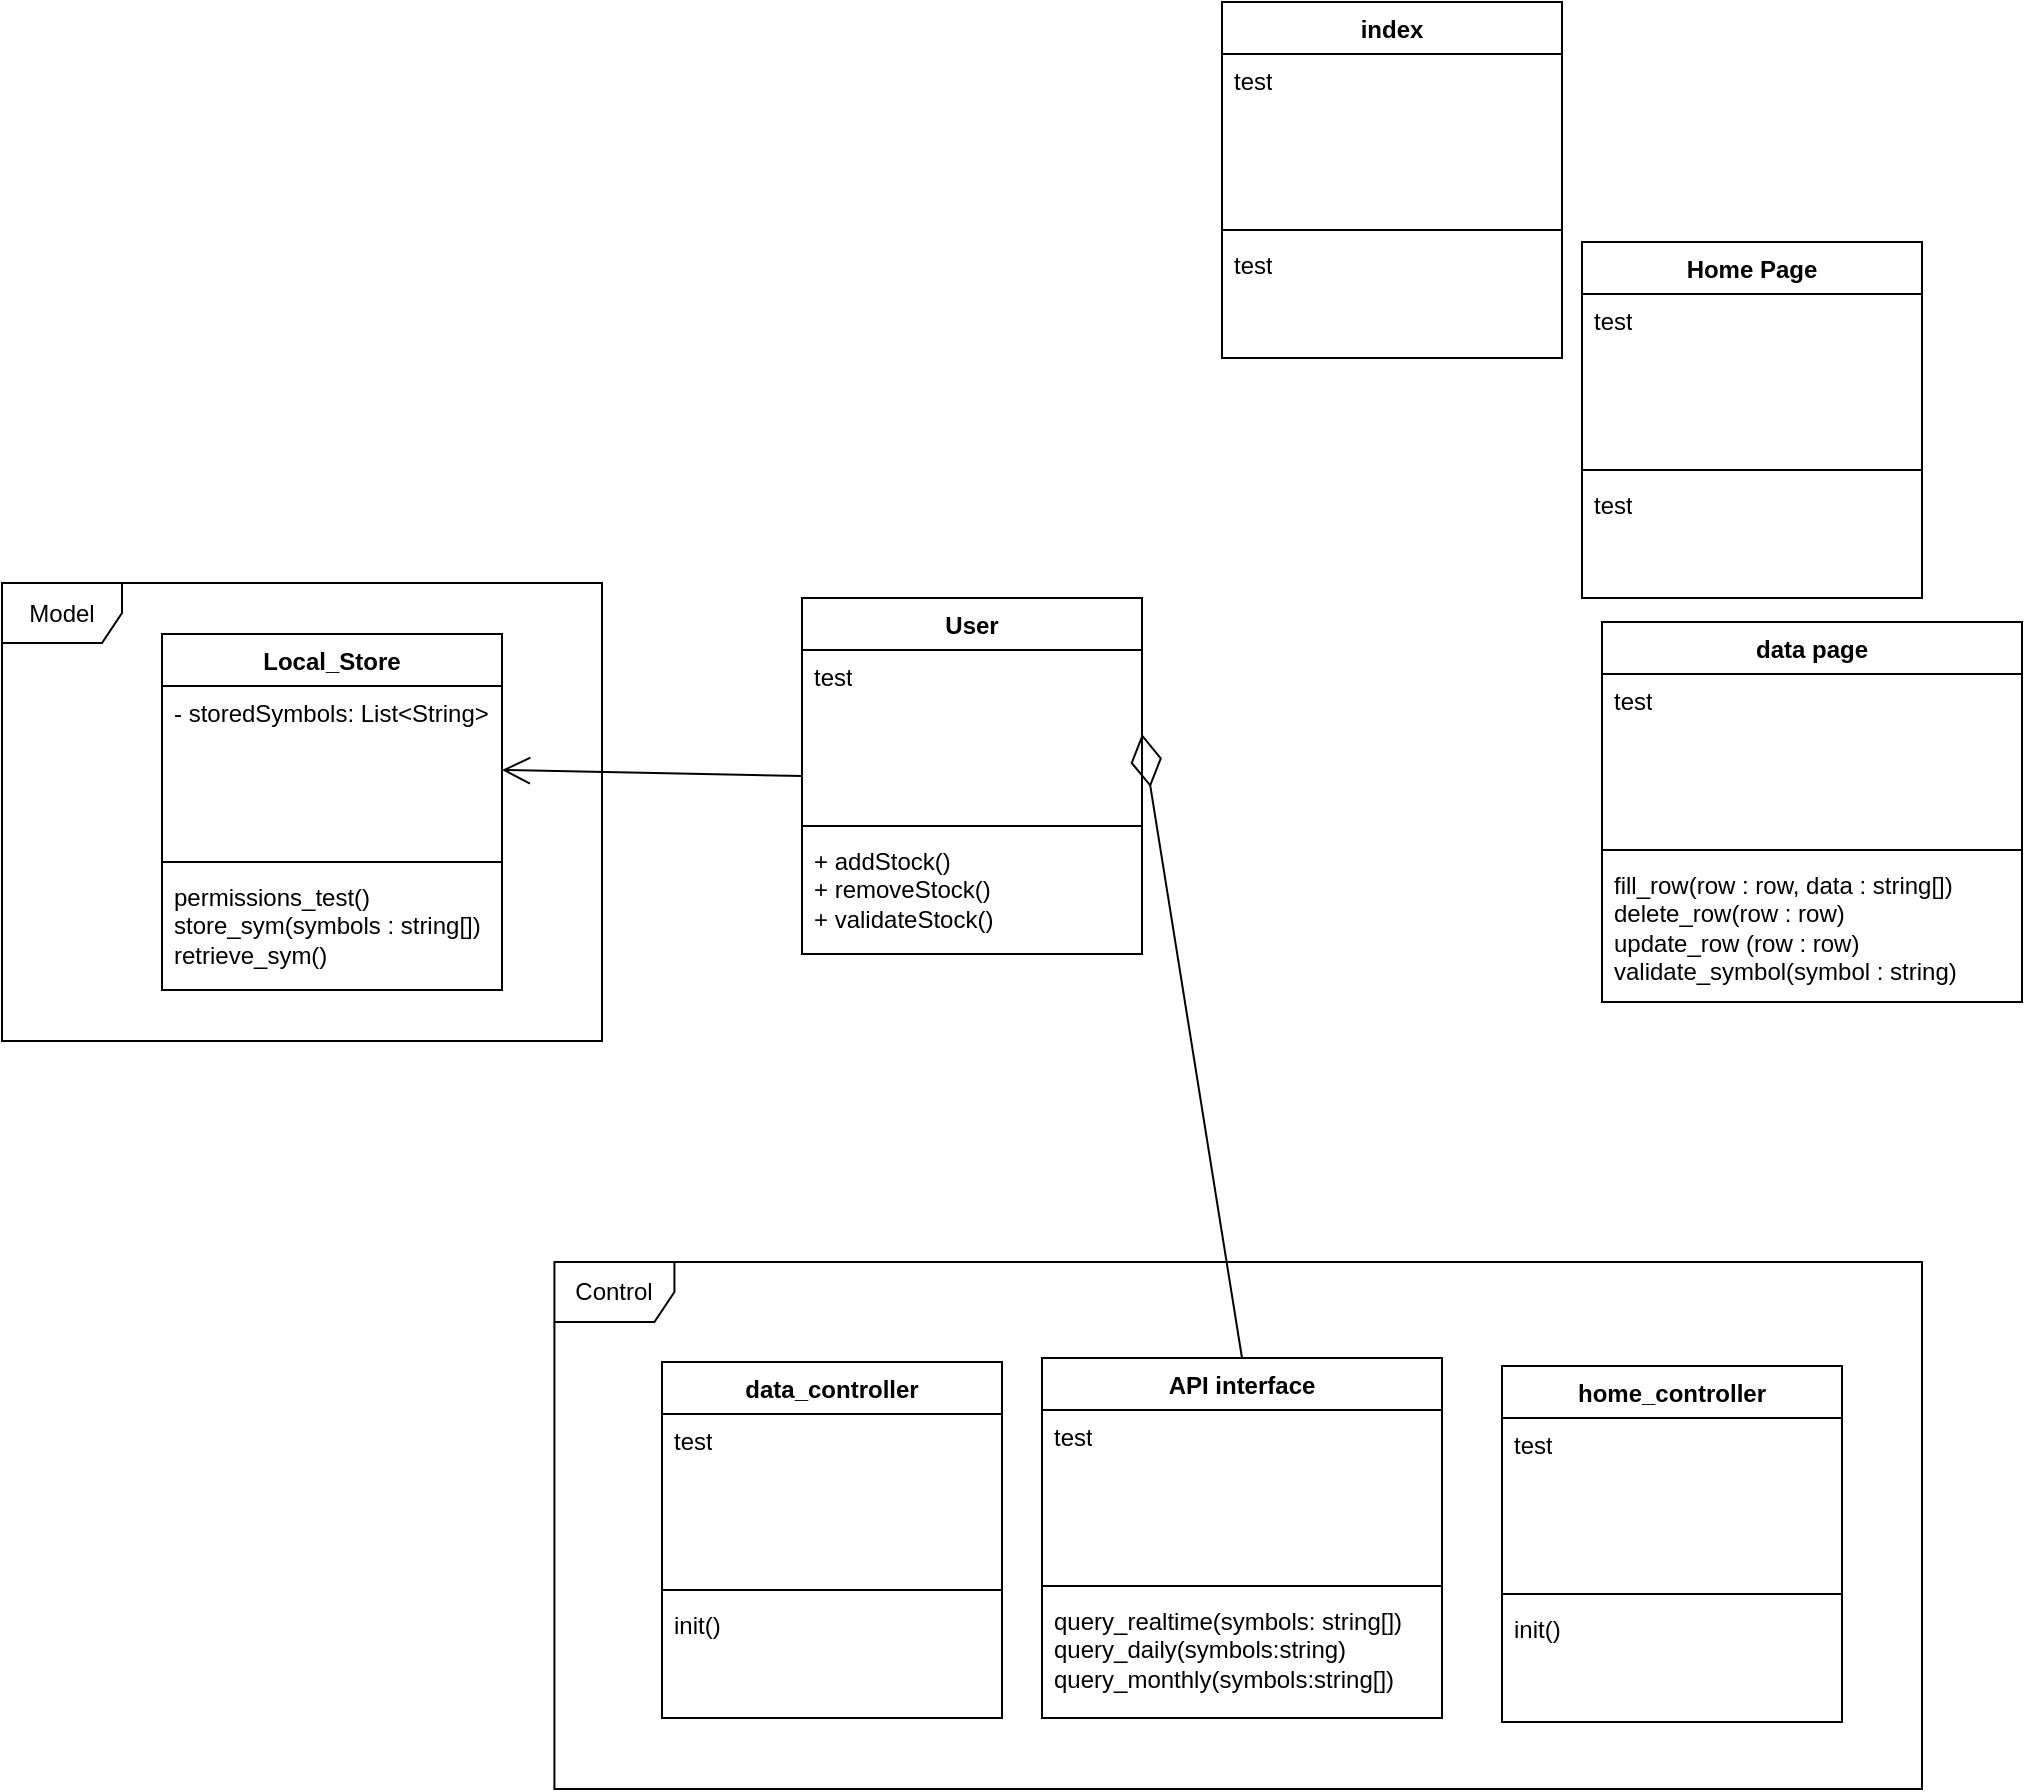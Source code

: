 <mxfile version="24.8.6">
  <diagram name="Page-1" id="gdHff9vPdP-gqgaTmluo">
    <mxGraphModel dx="1442" dy="823" grid="1" gridSize="10" guides="1" tooltips="1" connect="1" arrows="1" fold="1" page="1" pageScale="1" pageWidth="850" pageHeight="1100" math="0" shadow="0">
      <root>
        <mxCell id="0" />
        <mxCell id="1" parent="0" />
        <mxCell id="GlIA1xJzYTSHRqPbz7Dy-1" value="Local_Store" style="swimlane;fontStyle=1;align=center;verticalAlign=top;childLayout=stackLayout;horizontal=1;startSize=26;horizontalStack=0;resizeParent=1;resizeParentMax=0;resizeLast=0;collapsible=1;marginBottom=0;whiteSpace=wrap;html=1;" vertex="1" parent="1">
          <mxGeometry x="-200" y="636" width="170" height="178" as="geometry" />
        </mxCell>
        <mxCell id="GlIA1xJzYTSHRqPbz7Dy-2" value="- storedSymbols: List&amp;lt;String&amp;gt;" style="text;strokeColor=none;fillColor=none;align=left;verticalAlign=top;spacingLeft=4;spacingRight=4;overflow=hidden;rotatable=0;points=[[0,0.5],[1,0.5]];portConstraint=eastwest;whiteSpace=wrap;html=1;" vertex="1" parent="GlIA1xJzYTSHRqPbz7Dy-1">
          <mxGeometry y="26" width="170" height="84" as="geometry" />
        </mxCell>
        <mxCell id="GlIA1xJzYTSHRqPbz7Dy-3" value="" style="line;strokeWidth=1;fillColor=none;align=left;verticalAlign=middle;spacingTop=-1;spacingLeft=3;spacingRight=3;rotatable=0;labelPosition=right;points=[];portConstraint=eastwest;strokeColor=inherit;" vertex="1" parent="GlIA1xJzYTSHRqPbz7Dy-1">
          <mxGeometry y="110" width="170" height="8" as="geometry" />
        </mxCell>
        <mxCell id="GlIA1xJzYTSHRqPbz7Dy-4" value="&lt;div&gt;permissions_test()&lt;/div&gt;&lt;div&gt;store_sym(symbols : string[])&lt;/div&gt;&lt;div&gt;retrieve_sym()&lt;br&gt;&lt;/div&gt;" style="text;strokeColor=none;fillColor=none;align=left;verticalAlign=top;spacingLeft=4;spacingRight=4;overflow=hidden;rotatable=0;points=[[0,0.5],[1,0.5]];portConstraint=eastwest;whiteSpace=wrap;html=1;" vertex="1" parent="GlIA1xJzYTSHRqPbz7Dy-1">
          <mxGeometry y="118" width="170" height="60" as="geometry" />
        </mxCell>
        <mxCell id="GlIA1xJzYTSHRqPbz7Dy-5" value="index" style="swimlane;fontStyle=1;align=center;verticalAlign=top;childLayout=stackLayout;horizontal=1;startSize=26;horizontalStack=0;resizeParent=1;resizeParentMax=0;resizeLast=0;collapsible=1;marginBottom=0;whiteSpace=wrap;html=1;" vertex="1" parent="1">
          <mxGeometry x="330" y="320" width="170" height="178" as="geometry" />
        </mxCell>
        <mxCell id="GlIA1xJzYTSHRqPbz7Dy-6" value="test" style="text;strokeColor=none;fillColor=none;align=left;verticalAlign=top;spacingLeft=4;spacingRight=4;overflow=hidden;rotatable=0;points=[[0,0.5],[1,0.5]];portConstraint=eastwest;whiteSpace=wrap;html=1;" vertex="1" parent="GlIA1xJzYTSHRqPbz7Dy-5">
          <mxGeometry y="26" width="170" height="84" as="geometry" />
        </mxCell>
        <mxCell id="GlIA1xJzYTSHRqPbz7Dy-7" value="" style="line;strokeWidth=1;fillColor=none;align=left;verticalAlign=middle;spacingTop=-1;spacingLeft=3;spacingRight=3;rotatable=0;labelPosition=right;points=[];portConstraint=eastwest;strokeColor=inherit;" vertex="1" parent="GlIA1xJzYTSHRqPbz7Dy-5">
          <mxGeometry y="110" width="170" height="8" as="geometry" />
        </mxCell>
        <mxCell id="GlIA1xJzYTSHRqPbz7Dy-8" value="test" style="text;strokeColor=none;fillColor=none;align=left;verticalAlign=top;spacingLeft=4;spacingRight=4;overflow=hidden;rotatable=0;points=[[0,0.5],[1,0.5]];portConstraint=eastwest;whiteSpace=wrap;html=1;" vertex="1" parent="GlIA1xJzYTSHRqPbz7Dy-5">
          <mxGeometry y="118" width="170" height="60" as="geometry" />
        </mxCell>
        <mxCell id="GlIA1xJzYTSHRqPbz7Dy-9" value="&lt;div&gt;data page&lt;/div&gt;&lt;div&gt;&lt;br&gt;&lt;/div&gt;" style="swimlane;fontStyle=1;align=center;verticalAlign=top;childLayout=stackLayout;horizontal=1;startSize=26;horizontalStack=0;resizeParent=1;resizeParentMax=0;resizeLast=0;collapsible=1;marginBottom=0;whiteSpace=wrap;html=1;" vertex="1" parent="1">
          <mxGeometry x="520" y="630" width="210" height="190" as="geometry" />
        </mxCell>
        <mxCell id="GlIA1xJzYTSHRqPbz7Dy-10" value="test" style="text;strokeColor=none;fillColor=none;align=left;verticalAlign=top;spacingLeft=4;spacingRight=4;overflow=hidden;rotatable=0;points=[[0,0.5],[1,0.5]];portConstraint=eastwest;whiteSpace=wrap;html=1;" vertex="1" parent="GlIA1xJzYTSHRqPbz7Dy-9">
          <mxGeometry y="26" width="210" height="84" as="geometry" />
        </mxCell>
        <mxCell id="GlIA1xJzYTSHRqPbz7Dy-11" value="" style="line;strokeWidth=1;fillColor=none;align=left;verticalAlign=middle;spacingTop=-1;spacingLeft=3;spacingRight=3;rotatable=0;labelPosition=right;points=[];portConstraint=eastwest;strokeColor=inherit;" vertex="1" parent="GlIA1xJzYTSHRqPbz7Dy-9">
          <mxGeometry y="110" width="210" height="8" as="geometry" />
        </mxCell>
        <mxCell id="GlIA1xJzYTSHRqPbz7Dy-12" value="&lt;div&gt;fill_row(row : row, data : string[])&lt;/div&gt;&lt;div&gt;delete_row(row : row)&lt;/div&gt;&lt;div&gt;update_row (row : row)&lt;/div&gt;&lt;div&gt;validate_symbol(symbol : string) &lt;br&gt;&lt;/div&gt;" style="text;strokeColor=none;fillColor=none;align=left;verticalAlign=top;spacingLeft=4;spacingRight=4;overflow=hidden;rotatable=0;points=[[0,0.5],[1,0.5]];portConstraint=eastwest;whiteSpace=wrap;html=1;" vertex="1" parent="GlIA1xJzYTSHRqPbz7Dy-9">
          <mxGeometry y="118" width="210" height="72" as="geometry" />
        </mxCell>
        <mxCell id="GlIA1xJzYTSHRqPbz7Dy-13" value="home_controller" style="swimlane;fontStyle=1;align=center;verticalAlign=top;childLayout=stackLayout;horizontal=1;startSize=26;horizontalStack=0;resizeParent=1;resizeParentMax=0;resizeLast=0;collapsible=1;marginBottom=0;whiteSpace=wrap;html=1;" vertex="1" parent="1">
          <mxGeometry x="470" y="1002" width="170" height="178" as="geometry" />
        </mxCell>
        <mxCell id="GlIA1xJzYTSHRqPbz7Dy-14" value="test" style="text;strokeColor=none;fillColor=none;align=left;verticalAlign=top;spacingLeft=4;spacingRight=4;overflow=hidden;rotatable=0;points=[[0,0.5],[1,0.5]];portConstraint=eastwest;whiteSpace=wrap;html=1;" vertex="1" parent="GlIA1xJzYTSHRqPbz7Dy-13">
          <mxGeometry y="26" width="170" height="84" as="geometry" />
        </mxCell>
        <mxCell id="GlIA1xJzYTSHRqPbz7Dy-15" value="" style="line;strokeWidth=1;fillColor=none;align=left;verticalAlign=middle;spacingTop=-1;spacingLeft=3;spacingRight=3;rotatable=0;labelPosition=right;points=[];portConstraint=eastwest;strokeColor=inherit;" vertex="1" parent="GlIA1xJzYTSHRqPbz7Dy-13">
          <mxGeometry y="110" width="170" height="8" as="geometry" />
        </mxCell>
        <mxCell id="GlIA1xJzYTSHRqPbz7Dy-16" value="init()" style="text;strokeColor=none;fillColor=none;align=left;verticalAlign=top;spacingLeft=4;spacingRight=4;overflow=hidden;rotatable=0;points=[[0,0.5],[1,0.5]];portConstraint=eastwest;whiteSpace=wrap;html=1;" vertex="1" parent="GlIA1xJzYTSHRqPbz7Dy-13">
          <mxGeometry y="118" width="170" height="60" as="geometry" />
        </mxCell>
        <mxCell id="GlIA1xJzYTSHRqPbz7Dy-17" value="Home Page" style="swimlane;fontStyle=1;align=center;verticalAlign=top;childLayout=stackLayout;horizontal=1;startSize=26;horizontalStack=0;resizeParent=1;resizeParentMax=0;resizeLast=0;collapsible=1;marginBottom=0;whiteSpace=wrap;html=1;" vertex="1" parent="1">
          <mxGeometry x="510" y="440" width="170" height="178" as="geometry" />
        </mxCell>
        <mxCell id="GlIA1xJzYTSHRqPbz7Dy-18" value="test" style="text;strokeColor=none;fillColor=none;align=left;verticalAlign=top;spacingLeft=4;spacingRight=4;overflow=hidden;rotatable=0;points=[[0,0.5],[1,0.5]];portConstraint=eastwest;whiteSpace=wrap;html=1;" vertex="1" parent="GlIA1xJzYTSHRqPbz7Dy-17">
          <mxGeometry y="26" width="170" height="84" as="geometry" />
        </mxCell>
        <mxCell id="GlIA1xJzYTSHRqPbz7Dy-19" value="" style="line;strokeWidth=1;fillColor=none;align=left;verticalAlign=middle;spacingTop=-1;spacingLeft=3;spacingRight=3;rotatable=0;labelPosition=right;points=[];portConstraint=eastwest;strokeColor=inherit;" vertex="1" parent="GlIA1xJzYTSHRqPbz7Dy-17">
          <mxGeometry y="110" width="170" height="8" as="geometry" />
        </mxCell>
        <mxCell id="GlIA1xJzYTSHRqPbz7Dy-20" value="test" style="text;strokeColor=none;fillColor=none;align=left;verticalAlign=top;spacingLeft=4;spacingRight=4;overflow=hidden;rotatable=0;points=[[0,0.5],[1,0.5]];portConstraint=eastwest;whiteSpace=wrap;html=1;" vertex="1" parent="GlIA1xJzYTSHRqPbz7Dy-17">
          <mxGeometry y="118" width="170" height="60" as="geometry" />
        </mxCell>
        <mxCell id="GlIA1xJzYTSHRqPbz7Dy-21" value="data_controller" style="swimlane;fontStyle=1;align=center;verticalAlign=top;childLayout=stackLayout;horizontal=1;startSize=26;horizontalStack=0;resizeParent=1;resizeParentMax=0;resizeLast=0;collapsible=1;marginBottom=0;whiteSpace=wrap;html=1;" vertex="1" parent="1">
          <mxGeometry x="50" y="1000" width="170" height="178" as="geometry" />
        </mxCell>
        <mxCell id="GlIA1xJzYTSHRqPbz7Dy-22" value="test" style="text;strokeColor=none;fillColor=none;align=left;verticalAlign=top;spacingLeft=4;spacingRight=4;overflow=hidden;rotatable=0;points=[[0,0.5],[1,0.5]];portConstraint=eastwest;whiteSpace=wrap;html=1;" vertex="1" parent="GlIA1xJzYTSHRqPbz7Dy-21">
          <mxGeometry y="26" width="170" height="84" as="geometry" />
        </mxCell>
        <mxCell id="GlIA1xJzYTSHRqPbz7Dy-23" value="" style="line;strokeWidth=1;fillColor=none;align=left;verticalAlign=middle;spacingTop=-1;spacingLeft=3;spacingRight=3;rotatable=0;labelPosition=right;points=[];portConstraint=eastwest;strokeColor=inherit;" vertex="1" parent="GlIA1xJzYTSHRqPbz7Dy-21">
          <mxGeometry y="110" width="170" height="8" as="geometry" />
        </mxCell>
        <mxCell id="GlIA1xJzYTSHRqPbz7Dy-24" value="init()" style="text;strokeColor=none;fillColor=none;align=left;verticalAlign=top;spacingLeft=4;spacingRight=4;overflow=hidden;rotatable=0;points=[[0,0.5],[1,0.5]];portConstraint=eastwest;whiteSpace=wrap;html=1;" vertex="1" parent="GlIA1xJzYTSHRqPbz7Dy-21">
          <mxGeometry y="118" width="170" height="60" as="geometry" />
        </mxCell>
        <mxCell id="GlIA1xJzYTSHRqPbz7Dy-25" value="API interface" style="swimlane;fontStyle=1;align=center;verticalAlign=top;childLayout=stackLayout;horizontal=1;startSize=26;horizontalStack=0;resizeParent=1;resizeParentMax=0;resizeLast=0;collapsible=1;marginBottom=0;whiteSpace=wrap;html=1;" vertex="1" parent="1">
          <mxGeometry x="240" y="998" width="200" height="180" as="geometry" />
        </mxCell>
        <mxCell id="GlIA1xJzYTSHRqPbz7Dy-26" value="test" style="text;strokeColor=none;fillColor=none;align=left;verticalAlign=top;spacingLeft=4;spacingRight=4;overflow=hidden;rotatable=0;points=[[0,0.5],[1,0.5]];portConstraint=eastwest;whiteSpace=wrap;html=1;" vertex="1" parent="GlIA1xJzYTSHRqPbz7Dy-25">
          <mxGeometry y="26" width="200" height="84" as="geometry" />
        </mxCell>
        <mxCell id="GlIA1xJzYTSHRqPbz7Dy-27" value="" style="line;strokeWidth=1;fillColor=none;align=left;verticalAlign=middle;spacingTop=-1;spacingLeft=3;spacingRight=3;rotatable=0;labelPosition=right;points=[];portConstraint=eastwest;strokeColor=inherit;" vertex="1" parent="GlIA1xJzYTSHRqPbz7Dy-25">
          <mxGeometry y="110" width="200" height="8" as="geometry" />
        </mxCell>
        <mxCell id="GlIA1xJzYTSHRqPbz7Dy-28" value="&lt;div&gt;query_realtime(symbols: string[])&lt;/div&gt;&lt;div&gt;query_daily(symbols:string)&lt;/div&gt;&lt;div&gt;query_monthly(symbols:string[])&lt;br&gt;&lt;/div&gt;" style="text;strokeColor=none;fillColor=none;align=left;verticalAlign=top;spacingLeft=4;spacingRight=4;overflow=hidden;rotatable=0;points=[[0,0.5],[1,0.5]];portConstraint=eastwest;whiteSpace=wrap;html=1;" vertex="1" parent="GlIA1xJzYTSHRqPbz7Dy-25">
          <mxGeometry y="118" width="200" height="62" as="geometry" />
        </mxCell>
        <mxCell id="GlIA1xJzYTSHRqPbz7Dy-36" value="Model" style="shape=umlFrame;whiteSpace=wrap;html=1;pointerEvents=0;" vertex="1" parent="1">
          <mxGeometry x="-280" y="610.5" width="300" height="229" as="geometry" />
        </mxCell>
        <mxCell id="GlIA1xJzYTSHRqPbz7Dy-37" value="" style="endArrow=open;endFill=1;endSize=12;html=1;rounded=0;entryX=1;entryY=0.5;entryDx=0;entryDy=0;exitX=0;exitY=0.5;exitDx=0;exitDy=0;" edge="1" parent="1" source="GlIA1xJzYTSHRqPbz7Dy-38" target="GlIA1xJzYTSHRqPbz7Dy-2">
          <mxGeometry width="160" relative="1" as="geometry">
            <mxPoint x="175" y="530" as="sourcePoint" />
            <mxPoint x="370" y="890" as="targetPoint" />
          </mxGeometry>
        </mxCell>
        <mxCell id="GlIA1xJzYTSHRqPbz7Dy-38" value="User" style="swimlane;fontStyle=1;align=center;verticalAlign=top;childLayout=stackLayout;horizontal=1;startSize=26;horizontalStack=0;resizeParent=1;resizeParentMax=0;resizeLast=0;collapsible=1;marginBottom=0;whiteSpace=wrap;html=1;" vertex="1" parent="1">
          <mxGeometry x="120" y="618" width="170" height="178" as="geometry" />
        </mxCell>
        <mxCell id="GlIA1xJzYTSHRqPbz7Dy-39" value="test" style="text;strokeColor=none;fillColor=none;align=left;verticalAlign=top;spacingLeft=4;spacingRight=4;overflow=hidden;rotatable=0;points=[[0,0.5],[1,0.5]];portConstraint=eastwest;whiteSpace=wrap;html=1;" vertex="1" parent="GlIA1xJzYTSHRqPbz7Dy-38">
          <mxGeometry y="26" width="170" height="84" as="geometry" />
        </mxCell>
        <mxCell id="GlIA1xJzYTSHRqPbz7Dy-40" value="" style="line;strokeWidth=1;fillColor=none;align=left;verticalAlign=middle;spacingTop=-1;spacingLeft=3;spacingRight=3;rotatable=0;labelPosition=right;points=[];portConstraint=eastwest;strokeColor=inherit;" vertex="1" parent="GlIA1xJzYTSHRqPbz7Dy-38">
          <mxGeometry y="110" width="170" height="8" as="geometry" />
        </mxCell>
        <mxCell id="GlIA1xJzYTSHRqPbz7Dy-41" value="&lt;div&gt;+ addStock()&lt;/div&gt;&lt;div&gt;+ removeStock()&lt;/div&gt;&lt;div&gt;+ validateStock()&lt;br&gt;&lt;/div&gt;" style="text;strokeColor=none;fillColor=none;align=left;verticalAlign=top;spacingLeft=4;spacingRight=4;overflow=hidden;rotatable=0;points=[[0,0.5],[1,0.5]];portConstraint=eastwest;whiteSpace=wrap;html=1;" vertex="1" parent="GlIA1xJzYTSHRqPbz7Dy-38">
          <mxGeometry y="118" width="170" height="60" as="geometry" />
        </mxCell>
        <mxCell id="GlIA1xJzYTSHRqPbz7Dy-42" value="Control" style="shape=umlFrame;whiteSpace=wrap;html=1;pointerEvents=0;" vertex="1" parent="1">
          <mxGeometry x="-3.79" y="950" width="683.79" height="263.5" as="geometry" />
        </mxCell>
        <mxCell id="GlIA1xJzYTSHRqPbz7Dy-43" value="" style="endArrow=diamondThin;endFill=0;endSize=24;html=1;rounded=0;entryX=1;entryY=0.5;entryDx=0;entryDy=0;exitX=0.5;exitY=0;exitDx=0;exitDy=0;" edge="1" parent="1" source="GlIA1xJzYTSHRqPbz7Dy-25" target="GlIA1xJzYTSHRqPbz7Dy-39">
          <mxGeometry width="160" relative="1" as="geometry">
            <mxPoint x="220" y="770" as="sourcePoint" />
            <mxPoint x="380" y="770" as="targetPoint" />
          </mxGeometry>
        </mxCell>
      </root>
    </mxGraphModel>
  </diagram>
</mxfile>
